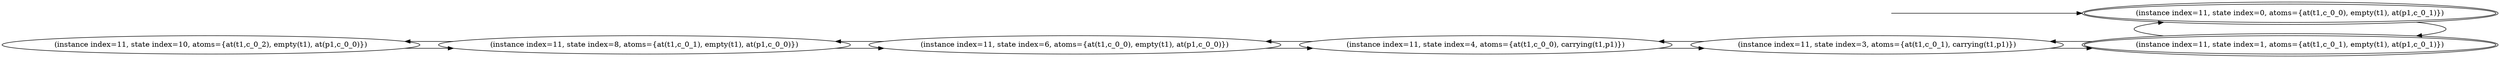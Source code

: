 digraph {
rankdir="LR"
s10[label="(instance index=11, state index=10, atoms={at(t1,c_0_2), empty(t1), at(p1,c_0_0)})"]
s8[label="(instance index=11, state index=8, atoms={at(t1,c_0_1), empty(t1), at(p1,c_0_0)})"]
s6[label="(instance index=11, state index=6, atoms={at(t1,c_0_0), empty(t1), at(p1,c_0_0)})"]
s4[label="(instance index=11, state index=4, atoms={at(t1,c_0_0), carrying(t1,p1)})"]
s3[label="(instance index=11, state index=3, atoms={at(t1,c_0_1), carrying(t1,p1)})"]
s0[peripheries=2,label="(instance index=11, state index=0, atoms={at(t1,c_0_0), empty(t1), at(p1,c_0_1)})"]
s1[peripheries=2,label="(instance index=11, state index=1, atoms={at(t1,c_0_1), empty(t1), at(p1,c_0_1)})"]
Dangling [ label = "", style = invis ]
{ rank = same; Dangling }
Dangling -> s0
{ rank = same; s0}
{ rank = same; s8}
{ rank = same; s6}
{ rank = same; s4}
{ rank = same; s3}
{ rank = same; s0,s1}
{
s10->s8
}
{
s8->s6
s8->s10
}
{
s6->s4
s6->s8
}
{
s4->s6
s4->s3
}
{
s3->s4
s3->s1
}
{
s0->s1
s1->s3
s1->s0
}
}
